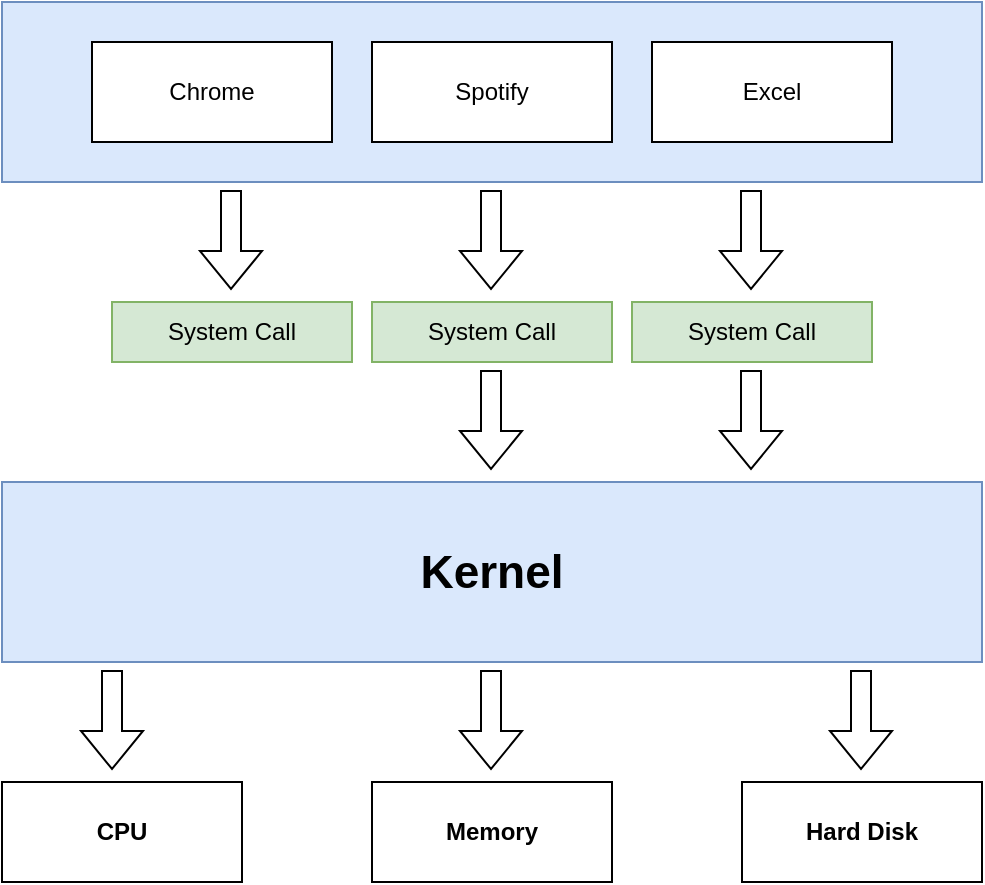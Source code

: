 <mxfile version="21.0.2" type="github">
  <diagram name="OS Kernel" id="s03dmnNNNq0gWXks5r74">
    <mxGraphModel dx="1194" dy="766" grid="0" gridSize="10" guides="1" tooltips="1" connect="1" arrows="1" fold="1" page="1" pageScale="1" pageWidth="827" pageHeight="1169" math="0" shadow="0">
      <root>
        <mxCell id="0" />
        <mxCell id="1" parent="0" />
        <mxCell id="Ox9AX8Ggppyfp4ItEbXE-4" value="" style="rounded=0;whiteSpace=wrap;html=1;fillColor=#dae8fc;strokeColor=#6c8ebf;" parent="1" vertex="1">
          <mxGeometry x="65" y="110" width="490" height="90" as="geometry" />
        </mxCell>
        <mxCell id="Ox9AX8Ggppyfp4ItEbXE-1" value="CPU" style="rounded=0;whiteSpace=wrap;html=1;fontStyle=1" parent="1" vertex="1">
          <mxGeometry x="65" y="500" width="120" height="50" as="geometry" />
        </mxCell>
        <mxCell id="Ox9AX8Ggppyfp4ItEbXE-2" value="Spotify" style="rounded=0;whiteSpace=wrap;html=1;" parent="1" vertex="1">
          <mxGeometry x="250" y="130" width="120" height="50" as="geometry" />
        </mxCell>
        <mxCell id="Ox9AX8Ggppyfp4ItEbXE-3" value="Excel" style="rounded=0;whiteSpace=wrap;html=1;" parent="1" vertex="1">
          <mxGeometry x="390" y="130" width="120" height="50" as="geometry" />
        </mxCell>
        <mxCell id="Ox9AX8Ggppyfp4ItEbXE-5" value="System Call" style="rounded=0;whiteSpace=wrap;html=1;fillColor=#d5e8d4;strokeColor=#82b366;" parent="1" vertex="1">
          <mxGeometry x="120" y="260" width="120" height="30" as="geometry" />
        </mxCell>
        <mxCell id="Ox9AX8Ggppyfp4ItEbXE-6" value="System Call" style="rounded=0;whiteSpace=wrap;html=1;fillColor=#d5e8d4;strokeColor=#82b366;" parent="1" vertex="1">
          <mxGeometry x="250" y="260" width="120" height="30" as="geometry" />
        </mxCell>
        <mxCell id="Ox9AX8Ggppyfp4ItEbXE-7" value="System Call" style="rounded=0;whiteSpace=wrap;html=1;fillColor=#d5e8d4;strokeColor=#82b366;" parent="1" vertex="1">
          <mxGeometry x="380" y="260" width="120" height="30" as="geometry" />
        </mxCell>
        <mxCell id="Ox9AX8Ggppyfp4ItEbXE-9" value="" style="shape=flexArrow;endArrow=classic;html=1;rounded=0;" parent="1" edge="1">
          <mxGeometry width="50" height="50" relative="1" as="geometry">
            <mxPoint x="179.5" y="204" as="sourcePoint" />
            <mxPoint x="179.5" y="254" as="targetPoint" />
          </mxGeometry>
        </mxCell>
        <mxCell id="Ox9AX8Ggppyfp4ItEbXE-10" value="" style="shape=flexArrow;endArrow=classic;html=1;rounded=0;" parent="1" edge="1">
          <mxGeometry width="50" height="50" relative="1" as="geometry">
            <mxPoint x="309.5" y="204" as="sourcePoint" />
            <mxPoint x="309.5" y="254" as="targetPoint" />
          </mxGeometry>
        </mxCell>
        <mxCell id="Ox9AX8Ggppyfp4ItEbXE-11" value="" style="shape=flexArrow;endArrow=classic;html=1;rounded=0;" parent="1" edge="1">
          <mxGeometry width="50" height="50" relative="1" as="geometry">
            <mxPoint x="439.5" y="204" as="sourcePoint" />
            <mxPoint x="439.5" y="254" as="targetPoint" />
          </mxGeometry>
        </mxCell>
        <mxCell id="Ox9AX8Ggppyfp4ItEbXE-13" value="&lt;font style=&quot;font-size: 23px;&quot;&gt;&lt;b&gt;Kernel&lt;/b&gt;&lt;/font&gt;" style="rounded=0;whiteSpace=wrap;html=1;fillColor=#dae8fc;strokeColor=#6c8ebf;" parent="1" vertex="1">
          <mxGeometry x="65" y="350" width="490" height="90" as="geometry" />
        </mxCell>
        <mxCell id="Ox9AX8Ggppyfp4ItEbXE-15" value="" style="shape=flexArrow;endArrow=classic;html=1;rounded=0;" parent="1" edge="1">
          <mxGeometry width="50" height="50" relative="1" as="geometry">
            <mxPoint x="120" y="444" as="sourcePoint" />
            <mxPoint x="120" y="494" as="targetPoint" />
          </mxGeometry>
        </mxCell>
        <mxCell id="Ox9AX8Ggppyfp4ItEbXE-16" value="" style="shape=flexArrow;endArrow=classic;html=1;rounded=0;" parent="1" edge="1">
          <mxGeometry width="50" height="50" relative="1" as="geometry">
            <mxPoint x="309.5" y="294" as="sourcePoint" />
            <mxPoint x="309.5" y="344" as="targetPoint" />
          </mxGeometry>
        </mxCell>
        <mxCell id="Ox9AX8Ggppyfp4ItEbXE-17" value="" style="shape=flexArrow;endArrow=classic;html=1;rounded=0;" parent="1" edge="1">
          <mxGeometry width="50" height="50" relative="1" as="geometry">
            <mxPoint x="439.5" y="294" as="sourcePoint" />
            <mxPoint x="439.5" y="344" as="targetPoint" />
          </mxGeometry>
        </mxCell>
        <mxCell id="Ox9AX8Ggppyfp4ItEbXE-18" value="Memory" style="rounded=0;whiteSpace=wrap;html=1;fontStyle=1" parent="1" vertex="1">
          <mxGeometry x="250" y="500" width="120" height="50" as="geometry" />
        </mxCell>
        <mxCell id="Ox9AX8Ggppyfp4ItEbXE-19" value="Hard Disk" style="rounded=0;whiteSpace=wrap;html=1;fontStyle=1" parent="1" vertex="1">
          <mxGeometry x="435" y="500" width="120" height="50" as="geometry" />
        </mxCell>
        <mxCell id="Ox9AX8Ggppyfp4ItEbXE-21" value="" style="shape=flexArrow;endArrow=classic;html=1;rounded=0;" parent="1" edge="1">
          <mxGeometry width="50" height="50" relative="1" as="geometry">
            <mxPoint x="309.5" y="444" as="sourcePoint" />
            <mxPoint x="309.5" y="494" as="targetPoint" />
          </mxGeometry>
        </mxCell>
        <mxCell id="Ox9AX8Ggppyfp4ItEbXE-22" value="" style="shape=flexArrow;endArrow=classic;html=1;rounded=0;" parent="1" edge="1">
          <mxGeometry width="50" height="50" relative="1" as="geometry">
            <mxPoint x="494.5" y="444" as="sourcePoint" />
            <mxPoint x="494.5" y="494" as="targetPoint" />
          </mxGeometry>
        </mxCell>
        <mxCell id="Ox9AX8Ggppyfp4ItEbXE-23" value="Chrome" style="rounded=0;whiteSpace=wrap;html=1;" parent="1" vertex="1">
          <mxGeometry x="110" y="130" width="120" height="50" as="geometry" />
        </mxCell>
      </root>
    </mxGraphModel>
  </diagram>
</mxfile>
